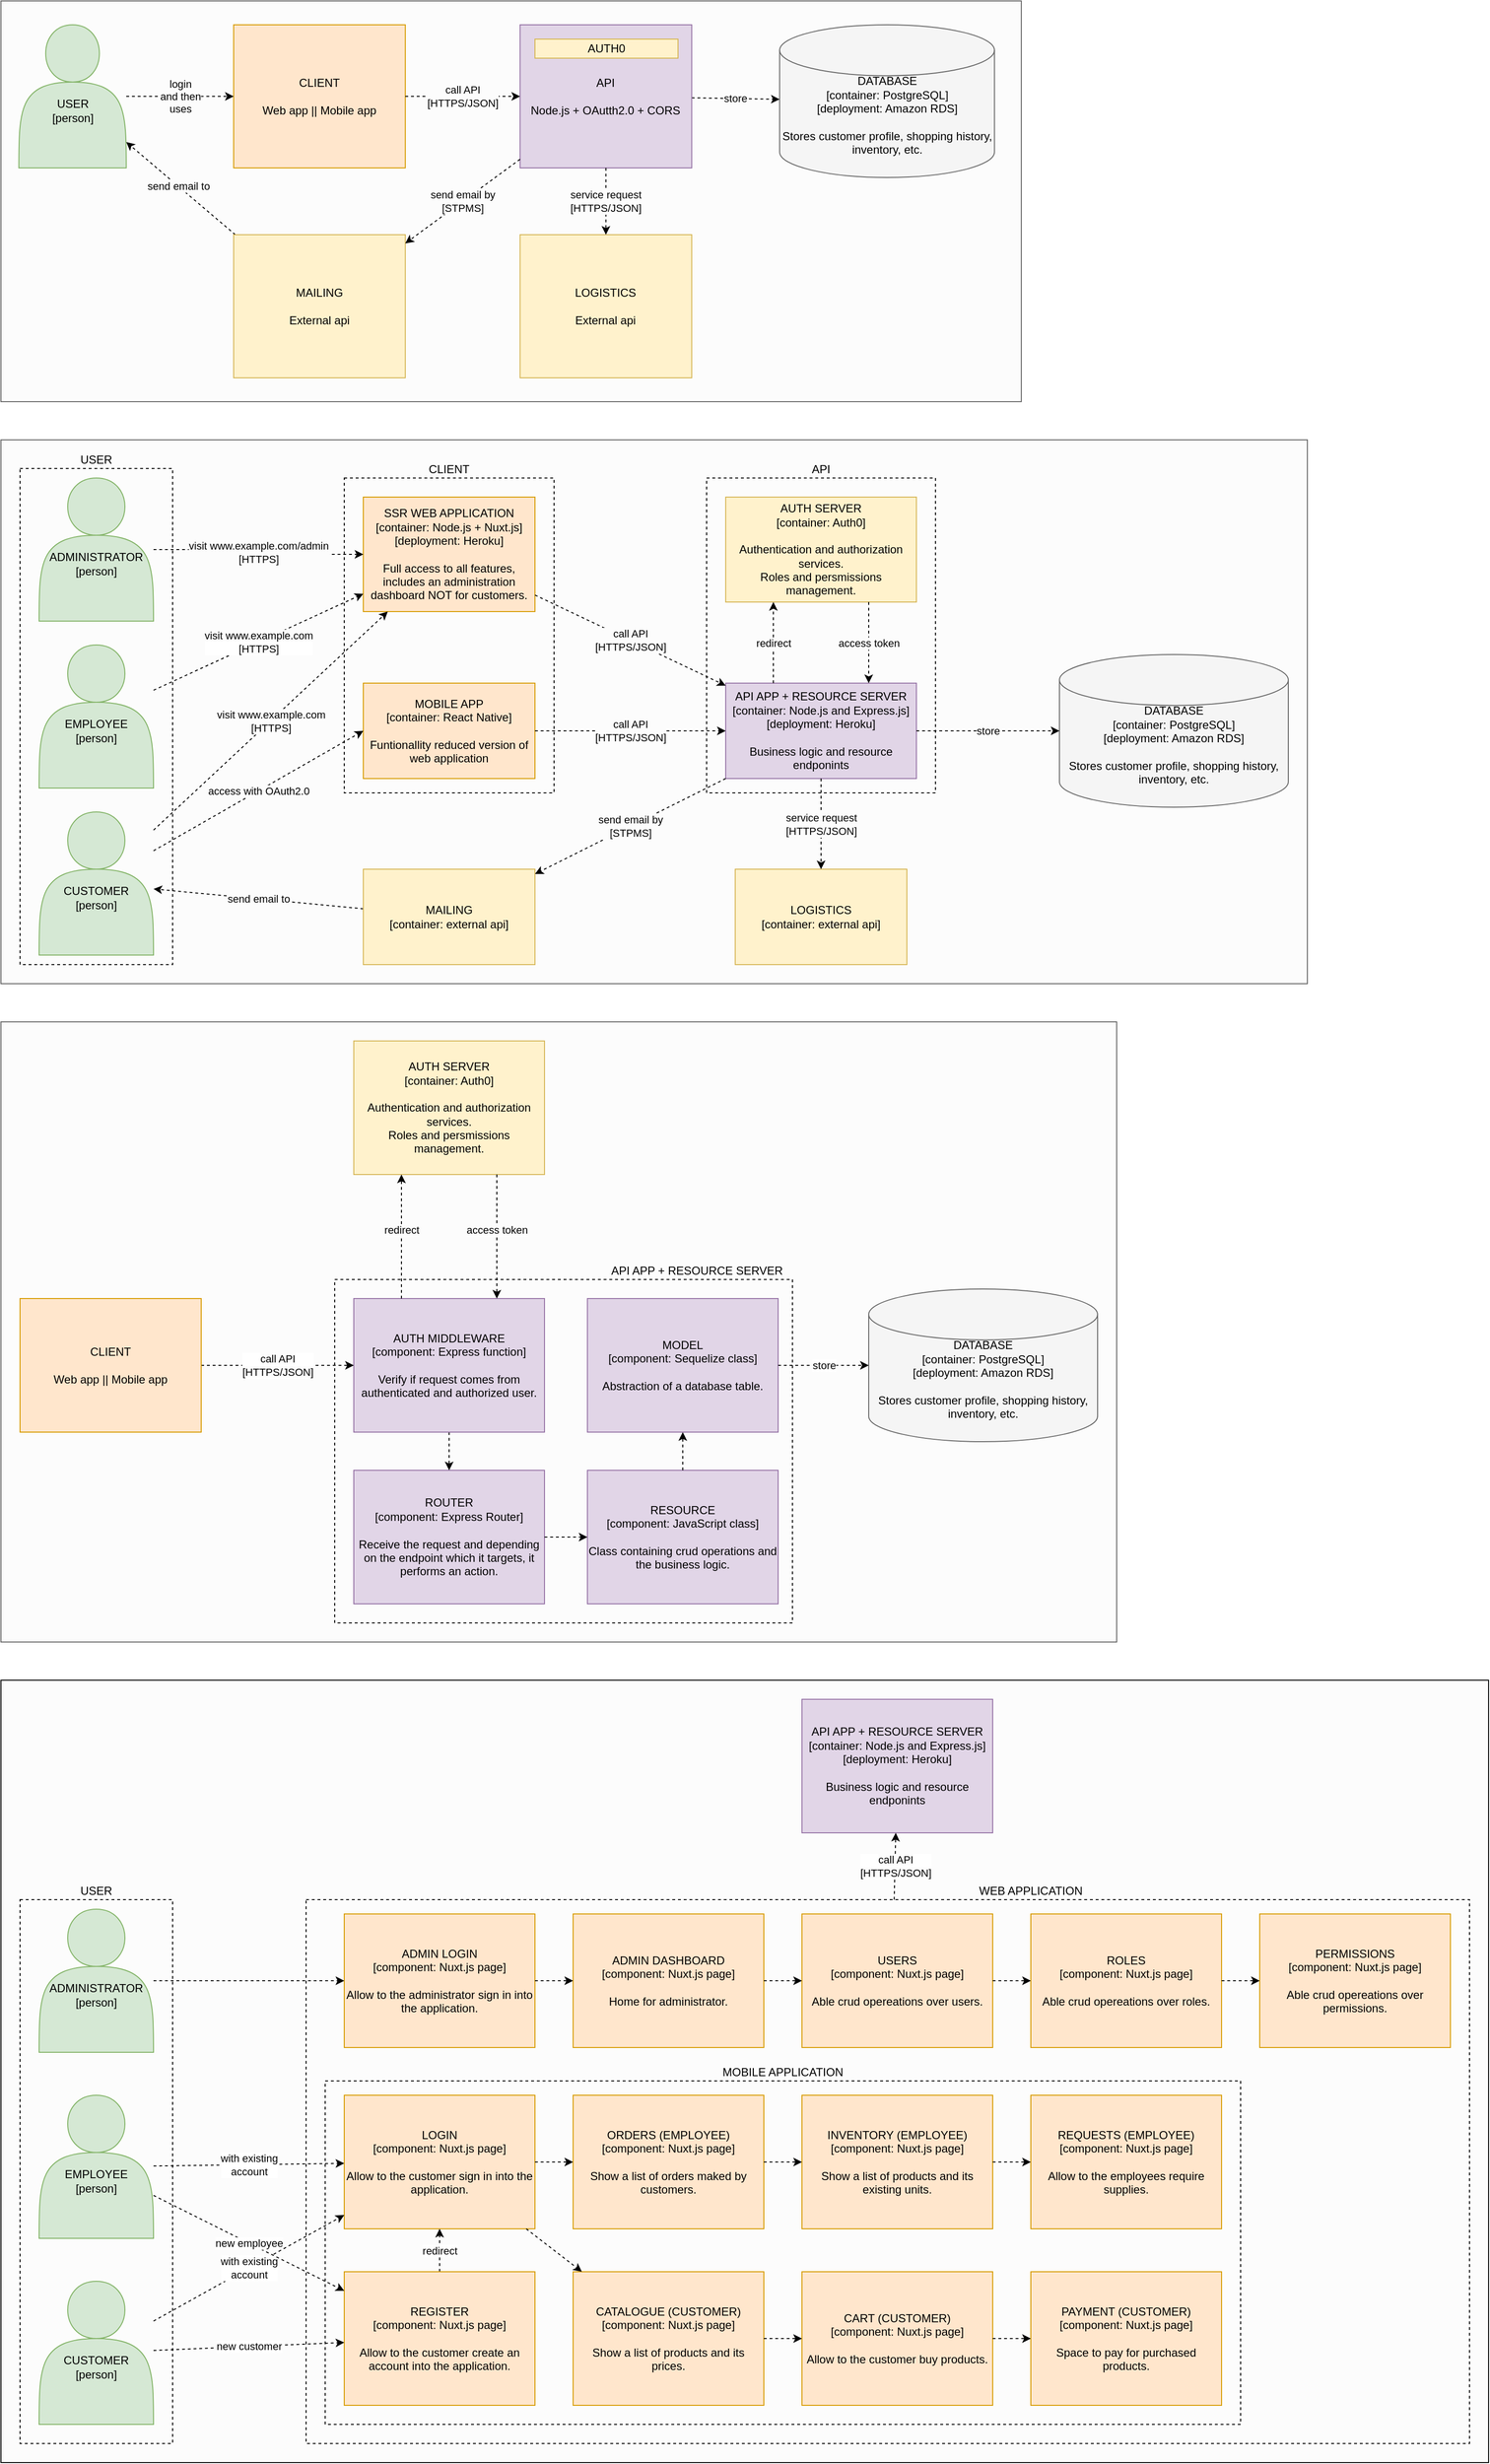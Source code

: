 <mxfile version="15.4.0" type="device"><diagram name="Page-1" id="5f0bae14-7c28-e335-631c-24af17079c00"><mxGraphModel dx="4344" dy="3192" grid="1" gridSize="10" guides="1" tooltips="1" connect="1" arrows="1" fold="1" page="0" pageScale="1" pageWidth="1100" pageHeight="850" background="none" math="0" shadow="0"><root><mxCell id="0"/><mxCell id="1" parent="0"/><mxCell id="9YfQ-XN29Wl4hSc_gEUn-54" value="" style="group" parent="1" vertex="1" connectable="0"><mxGeometry x="40" y="40" width="1070" height="420" as="geometry"/></mxCell><mxCell id="9YfQ-XN29Wl4hSc_gEUn-17" value="" style="rounded=0;whiteSpace=wrap;html=1;strokeWidth=1;fillColor=#FCFCFC;strokeColor=#666666;fontColor=#333333;" parent="9YfQ-XN29Wl4hSc_gEUn-54" vertex="1"><mxGeometry width="1070" height="420" as="geometry"/></mxCell><mxCell id="9YfQ-XN29Wl4hSc_gEUn-2" value="&lt;span style=&quot;color: rgb(0 , 0 , 0)&quot;&gt;DATABASE&lt;/span&gt;&lt;br style=&quot;color: rgb(0 , 0 , 0)&quot;&gt;&lt;span style=&quot;color: rgb(0 , 0 , 0)&quot;&gt;[container: PostgreSQL]&lt;/span&gt;&lt;br style=&quot;color: rgb(0 , 0 , 0)&quot;&gt;&lt;span style=&quot;color: rgb(0 , 0 , 0)&quot;&gt;[deployment: Amazon RDS]&lt;/span&gt;&lt;br style=&quot;color: rgb(0 , 0 , 0)&quot;&gt;&lt;br style=&quot;color: rgb(0 , 0 , 0)&quot;&gt;&lt;span style=&quot;color: rgb(0 , 0 , 0)&quot;&gt;Stores customer profile, shopping history, inventory, etc.&lt;/span&gt;" style="strokeWidth=1;html=1;shape=mxgraph.flowchart.database;whiteSpace=wrap;spacingTop=30;fillColor=#f5f5f5;strokeColor=#666666;fontColor=#333333;" parent="9YfQ-XN29Wl4hSc_gEUn-54" vertex="1"><mxGeometry x="816.579" y="25.0" width="225.263" height="160" as="geometry"/></mxCell><mxCell id="9YfQ-XN29Wl4hSc_gEUn-11" value="USER&lt;br&gt;[person]" style="shape=actor;whiteSpace=wrap;html=1;spacingTop=30;strokeWidth=1;fillColor=#d5e8d4;strokeColor=#82b366;" parent="9YfQ-XN29Wl4hSc_gEUn-54" vertex="1"><mxGeometry x="18.772" y="25.0" width="112.632" height="150" as="geometry"/></mxCell><mxCell id="9YfQ-XN29Wl4hSc_gEUn-12" value="CLIENT&lt;br&gt;&lt;br&gt;Web app || Mobile app" style="rounded=0;whiteSpace=wrap;html=1;strokeWidth=1;fillColor=#ffe6cc;strokeColor=#d79b00;" parent="9YfQ-XN29Wl4hSc_gEUn-54" vertex="1"><mxGeometry x="244.035" y="25.0" width="180" height="150" as="geometry"/></mxCell><mxCell id="9YfQ-XN29Wl4hSc_gEUn-13" value="login&lt;br&gt;and then&lt;br&gt;uses" style="edgeStyle=none;rounded=0;orthogonalLoop=1;jettySize=auto;html=1;dashed=1;labelBackgroundColor=#FCFCFC;" parent="9YfQ-XN29Wl4hSc_gEUn-54" source="9YfQ-XN29Wl4hSc_gEUn-11" target="9YfQ-XN29Wl4hSc_gEUn-12" edge="1"><mxGeometry x="-56.316" as="geometry"/></mxCell><mxCell id="9YfQ-XN29Wl4hSc_gEUn-16" value="store" style="edgeStyle=none;rounded=0;orthogonalLoop=1;jettySize=auto;html=1;dashed=1;labelBackgroundColor=#FCFCFC;" parent="9YfQ-XN29Wl4hSc_gEUn-54" source="9YfQ-XN29Wl4hSc_gEUn-14" target="9YfQ-XN29Wl4hSc_gEUn-2" edge="1"><mxGeometry x="-56.316" as="geometry"/></mxCell><mxCell id="9YfQ-XN29Wl4hSc_gEUn-14" value="API&lt;br&gt;&lt;br&gt;Node.js + OAutth2.0 + CORS" style="rounded=0;whiteSpace=wrap;html=1;strokeWidth=1;fillColor=#e1d5e7;strokeColor=#9673a6;" parent="9YfQ-XN29Wl4hSc_gEUn-54" vertex="1"><mxGeometry x="544.386" y="25.0" width="180" height="150" as="geometry"/></mxCell><mxCell id="9YfQ-XN29Wl4hSc_gEUn-15" value="call API&lt;br&gt;[HTTPS/JSON]" style="edgeStyle=none;rounded=0;orthogonalLoop=1;jettySize=auto;html=1;dashed=1;labelBackgroundColor=#FCFCFC;" parent="9YfQ-XN29Wl4hSc_gEUn-54" source="9YfQ-XN29Wl4hSc_gEUn-12" target="9YfQ-XN29Wl4hSc_gEUn-14" edge="1"><mxGeometry x="-56.316" as="geometry"/></mxCell><mxCell id="9YfQ-XN29Wl4hSc_gEUn-42" value="LOGISTICS&lt;br&gt;&lt;br&gt;External api" style="rounded=0;whiteSpace=wrap;html=1;strokeWidth=1;fillColor=#fff2cc;strokeColor=#d6b656;" parent="9YfQ-XN29Wl4hSc_gEUn-54" vertex="1"><mxGeometry x="544.386" y="245.0" width="180" height="150" as="geometry"/></mxCell><mxCell id="9YfQ-XN29Wl4hSc_gEUn-45" value="service request&lt;br&gt;[HTTPS/JSON]" style="edgeStyle=none;rounded=0;orthogonalLoop=1;jettySize=auto;html=1;dashed=1;labelBackgroundColor=#FCFCFC;endArrow=classic;endFill=1;" parent="9YfQ-XN29Wl4hSc_gEUn-54" source="9YfQ-XN29Wl4hSc_gEUn-14" target="9YfQ-XN29Wl4hSc_gEUn-42" edge="1"><mxGeometry relative="1" as="geometry"/></mxCell><mxCell id="9YfQ-XN29Wl4hSc_gEUn-46" value="send email to" style="rounded=0;orthogonalLoop=1;jettySize=auto;html=1;dashed=1;labelBackgroundColor=#FCFCFC;endArrow=classic;endFill=1;" parent="9YfQ-XN29Wl4hSc_gEUn-54" source="9YfQ-XN29Wl4hSc_gEUn-43" target="9YfQ-XN29Wl4hSc_gEUn-11" edge="1"><mxGeometry x="0.048" relative="1" as="geometry"><mxPoint x="131.404" y="100.0" as="targetPoint"/><mxPoint as="offset"/></mxGeometry></mxCell><mxCell id="9YfQ-XN29Wl4hSc_gEUn-43" value="MAILING&lt;br&gt;&lt;br&gt;External api" style="rounded=0;whiteSpace=wrap;html=1;strokeWidth=1;fillColor=#fff2cc;strokeColor=#d6b656;" parent="9YfQ-XN29Wl4hSc_gEUn-54" vertex="1"><mxGeometry x="244.035" y="245.0" width="180" height="150" as="geometry"/></mxCell><mxCell id="9YfQ-XN29Wl4hSc_gEUn-44" value="send email by&lt;br&gt;[STPMS]" style="edgeStyle=none;rounded=0;orthogonalLoop=1;jettySize=auto;html=1;dashed=1;labelBackgroundColor=#FCFCFC;endArrow=classic;endFill=1;" parent="9YfQ-XN29Wl4hSc_gEUn-54" source="9YfQ-XN29Wl4hSc_gEUn-14" target="9YfQ-XN29Wl4hSc_gEUn-43" edge="1"><mxGeometry relative="1" as="geometry"/></mxCell><mxCell id="9YfQ-XN29Wl4hSc_gEUn-56" style="edgeStyle=none;rounded=0;orthogonalLoop=1;jettySize=auto;html=1;exitX=1;exitY=0.75;exitDx=0;exitDy=0;dashed=1;labelBackgroundColor=#FCFCFC;fontColor=#000000;endArrow=classic;endFill=1;" parent="9YfQ-XN29Wl4hSc_gEUn-54" source="9YfQ-XN29Wl4hSc_gEUn-42" target="9YfQ-XN29Wl4hSc_gEUn-42" edge="1"><mxGeometry relative="1" as="geometry"/></mxCell><mxCell id="PfqAtluPaDhMb2xkfADJ-37" value="AUTH0" style="rounded=0;whiteSpace=wrap;html=1;strokeWidth=1;fillColor=#fff2cc;strokeColor=#d6b656;" parent="9YfQ-XN29Wl4hSc_gEUn-54" vertex="1"><mxGeometry x="560" y="40" width="150" height="20" as="geometry"/></mxCell><mxCell id="PfqAtluPaDhMb2xkfADJ-36" value="" style="group" parent="1" vertex="1" connectable="0"><mxGeometry x="40" y="1110" width="1170" height="650" as="geometry"/></mxCell><mxCell id="PfqAtluPaDhMb2xkfADJ-35" value="" style="rounded=0;whiteSpace=wrap;html=1;strokeWidth=1;fillColor=#FCFCFC;strokeColor=#666666;fontColor=#333333;" parent="PfqAtluPaDhMb2xkfADJ-36" vertex="1"><mxGeometry width="1170" height="650" as="geometry"/></mxCell><mxCell id="PfqAtluPaDhMb2xkfADJ-7" value="API APP + RESOURCE SERVER" style="rounded=0;whiteSpace=wrap;html=1;strokeWidth=1;dashed=1;fillColor=none;labelPosition=center;verticalLabelPosition=top;align=center;verticalAlign=bottom;spacingTop=0;spacingLeft=280;" parent="PfqAtluPaDhMb2xkfADJ-36" vertex="1"><mxGeometry x="350" y="270" width="480" height="360" as="geometry"/></mxCell><mxCell id="PfqAtluPaDhMb2xkfADJ-1" value="ROUTER&lt;br&gt;[component: Express Router]&lt;br&gt;&lt;br&gt;Receive the request and depending on the endpoint which it targets, it performs an action." style="rounded=0;whiteSpace=wrap;html=1;fillColor=#e1d5e7;strokeColor=#9673a6;" parent="PfqAtluPaDhMb2xkfADJ-36" vertex="1"><mxGeometry x="370" y="470" width="200" height="140" as="geometry"/></mxCell><mxCell id="PfqAtluPaDhMb2xkfADJ-8" style="edgeStyle=orthogonalEdgeStyle;rounded=0;orthogonalLoop=1;jettySize=auto;html=1;dashed=1;" parent="PfqAtluPaDhMb2xkfADJ-36" source="PfqAtluPaDhMb2xkfADJ-2" target="PfqAtluPaDhMb2xkfADJ-1" edge="1"><mxGeometry relative="1" as="geometry"/></mxCell><mxCell id="PfqAtluPaDhMb2xkfADJ-2" value="AUTH MIDDLEWARE&lt;br&gt;[component: Express function]&lt;br&gt;&lt;br&gt;Verify if request comes from authenticated and authorized user." style="rounded=0;whiteSpace=wrap;html=1;fillColor=#e1d5e7;strokeColor=#9673a6;" parent="PfqAtluPaDhMb2xkfADJ-36" vertex="1"><mxGeometry x="370" y="290" width="200" height="140" as="geometry"/></mxCell><mxCell id="PfqAtluPaDhMb2xkfADJ-3" value="RESOURCE&lt;br&gt;[component: JavaScript class]&lt;br&gt;&lt;br&gt;Class containing crud operations and the business logic." style="rounded=0;whiteSpace=wrap;html=1;fillColor=#e1d5e7;strokeColor=#9673a6;" parent="PfqAtluPaDhMb2xkfADJ-36" vertex="1"><mxGeometry x="615" y="470" width="200" height="140" as="geometry"/></mxCell><mxCell id="PfqAtluPaDhMb2xkfADJ-9" value="" style="edgeStyle=orthogonalEdgeStyle;rounded=0;orthogonalLoop=1;jettySize=auto;html=1;dashed=1;" parent="PfqAtluPaDhMb2xkfADJ-36" source="PfqAtluPaDhMb2xkfADJ-1" target="PfqAtluPaDhMb2xkfADJ-3" edge="1"><mxGeometry relative="1" as="geometry"/></mxCell><mxCell id="PfqAtluPaDhMb2xkfADJ-10" value="" style="edgeStyle=orthogonalEdgeStyle;rounded=0;orthogonalLoop=1;jettySize=auto;html=1;dashed=1;" parent="PfqAtluPaDhMb2xkfADJ-36" source="PfqAtluPaDhMb2xkfADJ-3" target="PfqAtluPaDhMb2xkfADJ-5" edge="1"><mxGeometry relative="1" as="geometry"><mxPoint x="1020" y="520" as="sourcePoint"/></mxGeometry></mxCell><mxCell id="PfqAtluPaDhMb2xkfADJ-5" value="MODEL&lt;br&gt;[component: Sequelize class]&lt;br&gt;&lt;br&gt;Abstraction of a database table." style="rounded=0;whiteSpace=wrap;html=1;fillColor=#e1d5e7;strokeColor=#9673a6;" parent="PfqAtluPaDhMb2xkfADJ-36" vertex="1"><mxGeometry x="615" y="290" width="200" height="140" as="geometry"/></mxCell><mxCell id="PfqAtluPaDhMb2xkfADJ-6" value="DATABASE&lt;br&gt;[container: PostgreSQL]&lt;br&gt;[deployment: Amazon RDS]&lt;br&gt;&lt;br&gt;Stores customer profile, shopping history, inventory, etc." style="strokeWidth=1;html=1;shape=mxgraph.flowchart.database;whiteSpace=wrap;spacingTop=30;fillColor=#f5f5f5;strokeColor=#666666;fontColor=#000000;" parent="PfqAtluPaDhMb2xkfADJ-36" vertex="1"><mxGeometry x="910" y="280" width="240" height="160" as="geometry"/></mxCell><mxCell id="PfqAtluPaDhMb2xkfADJ-11" value="store" style="edgeStyle=orthogonalEdgeStyle;rounded=0;orthogonalLoop=1;jettySize=auto;html=1;dashed=1;" parent="PfqAtluPaDhMb2xkfADJ-36" source="PfqAtluPaDhMb2xkfADJ-5" target="PfqAtluPaDhMb2xkfADJ-6" edge="1"><mxGeometry relative="1" as="geometry"/></mxCell><mxCell id="PfqAtluPaDhMb2xkfADJ-31" value="&lt;span style=&quot;background-color: rgb(252 , 252 , 252)&quot;&gt;call API&lt;/span&gt;&lt;br&gt;&lt;span style=&quot;background-color: rgb(252 , 252 , 252)&quot;&gt;[HTTPS/JSON]&lt;/span&gt;" style="edgeStyle=orthogonalEdgeStyle;rounded=0;orthogonalLoop=1;jettySize=auto;html=1;dashed=1;" parent="PfqAtluPaDhMb2xkfADJ-36" source="PfqAtluPaDhMb2xkfADJ-30" target="PfqAtluPaDhMb2xkfADJ-2" edge="1"><mxGeometry relative="1" as="geometry"/></mxCell><mxCell id="PfqAtluPaDhMb2xkfADJ-30" value="CLIENT&lt;br&gt;&lt;br&gt;Web app || Mobile app" style="rounded=0;whiteSpace=wrap;html=1;strokeWidth=1;fillColor=#ffe6cc;strokeColor=#d79b00;" parent="PfqAtluPaDhMb2xkfADJ-36" vertex="1"><mxGeometry x="20" y="290" width="190" height="140" as="geometry"/></mxCell><mxCell id="PfqAtluPaDhMb2xkfADJ-32" value="AUTH SERVER&lt;br&gt;[container: Auth0]&lt;br&gt;&lt;br&gt;Authentication and authorization services.&lt;br&gt;Roles and persmissions management." style="rounded=0;whiteSpace=wrap;html=1;strokeWidth=1;fillColor=#fff2cc;strokeColor=#d6b656;" parent="PfqAtluPaDhMb2xkfADJ-36" vertex="1"><mxGeometry x="370" y="20" width="200" height="140" as="geometry"/></mxCell><mxCell id="PfqAtluPaDhMb2xkfADJ-33" value="&lt;span style=&quot;background-color: rgb(252 , 252 , 252)&quot;&gt;redirect&lt;/span&gt;" style="edgeStyle=orthogonalEdgeStyle;rounded=0;orthogonalLoop=1;jettySize=auto;html=1;dashed=1;exitX=0.25;exitY=0;exitDx=0;exitDy=0;entryX=0.25;entryY=1;entryDx=0;entryDy=0;" parent="PfqAtluPaDhMb2xkfADJ-36" source="PfqAtluPaDhMb2xkfADJ-2" target="PfqAtluPaDhMb2xkfADJ-32" edge="1"><mxGeometry x="0.111" relative="1" as="geometry"><mxPoint x="160" y="160" as="sourcePoint"/><mxPoint x="320" y="160" as="targetPoint"/><mxPoint as="offset"/></mxGeometry></mxCell><mxCell id="PfqAtluPaDhMb2xkfADJ-34" value="&lt;span style=&quot;background-color: rgb(252 , 252 , 252)&quot;&gt;access token&lt;/span&gt;" style="edgeStyle=orthogonalEdgeStyle;rounded=0;orthogonalLoop=1;jettySize=auto;html=1;dashed=1;exitX=0.75;exitY=1;exitDx=0;exitDy=0;entryX=0.75;entryY=0;entryDx=0;entryDy=0;" parent="PfqAtluPaDhMb2xkfADJ-36" source="PfqAtluPaDhMb2xkfADJ-32" target="PfqAtluPaDhMb2xkfADJ-2" edge="1"><mxGeometry x="-0.11" relative="1" as="geometry"><mxPoint x="430" y="300" as="sourcePoint"/><mxPoint x="430" y="210" as="targetPoint"/><Array as="points"><mxPoint x="520" y="240"/><mxPoint x="520" y="240"/></Array><mxPoint as="offset"/></mxGeometry></mxCell><mxCell id="v1vp3Mhq-AKgoQ8gKcMH-3" value="" style="group" vertex="1" connectable="0" parent="1"><mxGeometry x="40" y="500" width="1370" height="570" as="geometry"/></mxCell><mxCell id="9YfQ-XN29Wl4hSc_gEUn-28" value="" style="rounded=0;whiteSpace=wrap;html=1;strokeWidth=1;fillColor=#FCFCFC;strokeColor=#666666;fontColor=#333333;" parent="v1vp3Mhq-AKgoQ8gKcMH-3" vertex="1"><mxGeometry width="1370" height="570" as="geometry"/></mxCell><mxCell id="9YfQ-XN29Wl4hSc_gEUn-52" value="USER" style="rounded=0;whiteSpace=wrap;html=1;strokeWidth=1;dashed=1;fillColor=none;labelPosition=center;verticalLabelPosition=top;align=center;verticalAlign=bottom;" parent="v1vp3Mhq-AKgoQ8gKcMH-3" vertex="1"><mxGeometry x="20" y="30" width="160" height="520" as="geometry"/></mxCell><mxCell id="9YfQ-XN29Wl4hSc_gEUn-36" value="API" style="rounded=0;whiteSpace=wrap;html=1;strokeWidth=1;dashed=1;fillColor=none;labelPosition=center;verticalLabelPosition=top;align=center;verticalAlign=bottom;spacingTop=0;" parent="v1vp3Mhq-AKgoQ8gKcMH-3" vertex="1"><mxGeometry x="740" y="40" width="240" height="330" as="geometry"/></mxCell><mxCell id="9YfQ-XN29Wl4hSc_gEUn-10" value="CLIENT" style="rounded=0;whiteSpace=wrap;html=1;strokeWidth=1;dashed=1;fillColor=none;labelPosition=center;verticalLabelPosition=top;align=center;verticalAlign=bottom;" parent="v1vp3Mhq-AKgoQ8gKcMH-3" vertex="1"><mxGeometry x="360" y="40" width="220" height="330" as="geometry"/></mxCell><mxCell id="9YfQ-XN29Wl4hSc_gEUn-1" value="CUSTOMER&lt;br&gt;[person]" style="shape=actor;whiteSpace=wrap;html=1;spacingTop=30;strokeWidth=1;fillColor=#d5e8d4;strokeColor=#82b366;" parent="v1vp3Mhq-AKgoQ8gKcMH-3" vertex="1"><mxGeometry x="40" y="390" width="120" height="150" as="geometry"/></mxCell><mxCell id="9YfQ-XN29Wl4hSc_gEUn-3" value="SSR WEB APPLICATION&lt;br&gt;[container: Node.js + Nuxt.js]&lt;br&gt;[deployment: Heroku]&lt;br&gt;&lt;br&gt;Full access to all features, includes an administration dashboard NOT for customers." style="rounded=0;whiteSpace=wrap;html=1;strokeWidth=1;fillColor=#ffe6cc;strokeColor=#d79b00;" parent="v1vp3Mhq-AKgoQ8gKcMH-3" vertex="1"><mxGeometry x="380" y="60" width="180" height="120" as="geometry"/></mxCell><mxCell id="9YfQ-XN29Wl4hSc_gEUn-7" value="visit www.example.com&lt;br&gt;[HTTPS]" style="rounded=0;orthogonalLoop=1;jettySize=auto;html=1;dashed=1;labelBackgroundColor=#FCFCFC;" parent="v1vp3Mhq-AKgoQ8gKcMH-3" source="9YfQ-XN29Wl4hSc_gEUn-1" target="9YfQ-XN29Wl4hSc_gEUn-3" edge="1"><mxGeometry as="geometry"/></mxCell><mxCell id="9YfQ-XN29Wl4hSc_gEUn-4" value="MOBILE APP&lt;br&gt;[container: React Native]&lt;br&gt;&lt;br&gt;Funtionallity reduced version of web application" style="rounded=0;whiteSpace=wrap;html=1;strokeWidth=1;fillColor=#ffe6cc;strokeColor=#d79b00;" parent="v1vp3Mhq-AKgoQ8gKcMH-3" vertex="1"><mxGeometry x="380" y="255" width="180" height="100" as="geometry"/></mxCell><mxCell id="9YfQ-XN29Wl4hSc_gEUn-9" value="access with OAuth2.0" style="edgeStyle=none;rounded=0;orthogonalLoop=1;jettySize=auto;html=1;entryX=0;entryY=0.5;entryDx=0;entryDy=0;dashed=1;labelBackgroundColor=#FCFCFC;" parent="v1vp3Mhq-AKgoQ8gKcMH-3" source="9YfQ-XN29Wl4hSc_gEUn-1" target="9YfQ-XN29Wl4hSc_gEUn-4" edge="1"><mxGeometry as="geometry"/></mxCell><mxCell id="9YfQ-XN29Wl4hSc_gEUn-6" value="visit www.example.com/admin&lt;br&gt;[HTTPS]" style="edgeStyle=orthogonalEdgeStyle;rounded=0;orthogonalLoop=1;jettySize=auto;html=1;entryX=0;entryY=0.5;entryDx=0;entryDy=0;dashed=1;labelBackgroundColor=#FCFCFC;" parent="v1vp3Mhq-AKgoQ8gKcMH-3" source="9YfQ-XN29Wl4hSc_gEUn-5" target="9YfQ-XN29Wl4hSc_gEUn-3" edge="1"><mxGeometry as="geometry"/></mxCell><mxCell id="9YfQ-XN29Wl4hSc_gEUn-5" value="ADMINISTRATOR&lt;br&gt;[person]" style="shape=actor;whiteSpace=wrap;html=1;spacingTop=30;strokeWidth=1;fillColor=#d5e8d4;strokeColor=#82b366;" parent="v1vp3Mhq-AKgoQ8gKcMH-3" vertex="1"><mxGeometry x="40" y="40" width="120" height="150" as="geometry"/></mxCell><mxCell id="9YfQ-XN29Wl4hSc_gEUn-29" value="AUTH SERVER&lt;br&gt;[container: Auth0]&lt;br&gt;&lt;br&gt;Authentication and authorization services.&lt;br&gt;Roles and persmissions management." style="rounded=0;whiteSpace=wrap;html=1;strokeWidth=1;fillColor=#fff2cc;strokeColor=#d6b656;" parent="v1vp3Mhq-AKgoQ8gKcMH-3" vertex="1"><mxGeometry x="760" y="60" width="200" height="110" as="geometry"/></mxCell><mxCell id="9YfQ-XN29Wl4hSc_gEUn-30" value="API APP + RESOURCE SERVER&lt;br&gt;[container: Node.js and Express.js]&lt;br&gt;[deployment: Heroku]&lt;br&gt;&lt;br&gt;Business logic and resource endponints" style="rounded=0;whiteSpace=wrap;html=1;strokeWidth=1;fillColor=#e1d5e7;strokeColor=#9673a6;" parent="v1vp3Mhq-AKgoQ8gKcMH-3" vertex="1"><mxGeometry x="760" y="255" width="200" height="100" as="geometry"/></mxCell><mxCell id="9YfQ-XN29Wl4hSc_gEUn-38" value="call API&lt;br&gt;[HTTPS/JSON]" style="edgeStyle=none;rounded=0;orthogonalLoop=1;jettySize=auto;html=1;dashed=1;labelBackgroundColor=#FCFCFC;endArrow=classic;endFill=1;" parent="v1vp3Mhq-AKgoQ8gKcMH-3" source="9YfQ-XN29Wl4hSc_gEUn-3" target="9YfQ-XN29Wl4hSc_gEUn-30" edge="1"><mxGeometry as="geometry"/></mxCell><mxCell id="9YfQ-XN29Wl4hSc_gEUn-39" value="call API&lt;br&gt;[HTTPS/JSON]" style="edgeStyle=none;rounded=0;orthogonalLoop=1;jettySize=auto;html=1;entryX=0;entryY=0.5;entryDx=0;entryDy=0;dashed=1;labelBackgroundColor=#FCFCFC;endArrow=classic;endFill=1;exitX=1;exitY=0.5;exitDx=0;exitDy=0;" parent="v1vp3Mhq-AKgoQ8gKcMH-3" source="9YfQ-XN29Wl4hSc_gEUn-4" target="9YfQ-XN29Wl4hSc_gEUn-30" edge="1"><mxGeometry as="geometry"/></mxCell><mxCell id="9YfQ-XN29Wl4hSc_gEUn-34" value="redirect" style="endArrow=classic;dashed=1;html=1;rounded=0;labelBackgroundColor=#FCFCFC;exitX=0.25;exitY=0;exitDx=0;exitDy=0;endFill=1;entryX=0.25;entryY=1;entryDx=0;entryDy=0;" parent="v1vp3Mhq-AKgoQ8gKcMH-3" source="9YfQ-XN29Wl4hSc_gEUn-30" target="9YfQ-XN29Wl4hSc_gEUn-29" edge="1"><mxGeometry x="40" width="50" height="50" as="geometry"><mxPoint x="770" y="180" as="sourcePoint"/><mxPoint x="820" y="130" as="targetPoint"/></mxGeometry></mxCell><mxCell id="9YfQ-XN29Wl4hSc_gEUn-35" value="access token" style="endArrow=classic;dashed=1;html=1;rounded=0;labelBackgroundColor=#FCFCFC;entryX=0.75;entryY=0;entryDx=0;entryDy=0;endFill=1;exitX=0.75;exitY=1;exitDx=0;exitDy=0;" parent="v1vp3Mhq-AKgoQ8gKcMH-3" source="9YfQ-XN29Wl4hSc_gEUn-29" target="9YfQ-XN29Wl4hSc_gEUn-30" edge="1"><mxGeometry x="40" width="50" height="50" as="geometry"><mxPoint x="950" y="252.5" as="sourcePoint"/><mxPoint x="950" y="167.5" as="targetPoint"/></mxGeometry></mxCell><mxCell id="9YfQ-XN29Wl4hSc_gEUn-40" value="DATABASE&lt;br&gt;[container: PostgreSQL]&lt;br&gt;[deployment: Amazon RDS]&lt;br&gt;&lt;br&gt;Stores customer profile, shopping history, inventory, etc." style="strokeWidth=1;html=1;shape=mxgraph.flowchart.database;whiteSpace=wrap;spacingTop=30;fillColor=#f5f5f5;strokeColor=#666666;fontColor=#000000;" parent="v1vp3Mhq-AKgoQ8gKcMH-3" vertex="1"><mxGeometry x="1110" y="225" width="240" height="160" as="geometry"/></mxCell><mxCell id="9YfQ-XN29Wl4hSc_gEUn-41" value="store" style="edgeStyle=none;rounded=0;orthogonalLoop=1;jettySize=auto;html=1;entryX=0;entryY=0.5;entryDx=0;entryDy=0;entryPerimeter=0;dashed=1;labelBackgroundColor=#FCFCFC;endArrow=classic;endFill=1;fontSize=11;" parent="v1vp3Mhq-AKgoQ8gKcMH-3" source="9YfQ-XN29Wl4hSc_gEUn-30" target="9YfQ-XN29Wl4hSc_gEUn-40" edge="1"><mxGeometry as="geometry"/></mxCell><mxCell id="9YfQ-XN29Wl4hSc_gEUn-51" value="send email to" style="edgeStyle=none;rounded=0;orthogonalLoop=1;jettySize=auto;html=1;dashed=1;labelBackgroundColor=#FCFCFC;endArrow=classic;endFill=1;" parent="v1vp3Mhq-AKgoQ8gKcMH-3" source="9YfQ-XN29Wl4hSc_gEUn-47" target="9YfQ-XN29Wl4hSc_gEUn-1" edge="1"><mxGeometry as="geometry"/></mxCell><mxCell id="9YfQ-XN29Wl4hSc_gEUn-47" value="MAILING&lt;br&gt;[container: external api]" style="rounded=0;whiteSpace=wrap;html=1;strokeWidth=1;fillColor=#fff2cc;strokeColor=#d6b656;" parent="v1vp3Mhq-AKgoQ8gKcMH-3" vertex="1"><mxGeometry x="380" y="450" width="180" height="100" as="geometry"/></mxCell><mxCell id="9YfQ-XN29Wl4hSc_gEUn-48" value="LOGISTICS&lt;br&gt;[container: external api]" style="rounded=0;whiteSpace=wrap;html=1;strokeWidth=1;fillColor=#fff2cc;strokeColor=#d6b656;" parent="v1vp3Mhq-AKgoQ8gKcMH-3" vertex="1"><mxGeometry x="770" y="450" width="180" height="100" as="geometry"/></mxCell><mxCell id="9YfQ-XN29Wl4hSc_gEUn-50" value="send email by&lt;br&gt;[STPMS]" style="edgeStyle=none;rounded=0;orthogonalLoop=1;jettySize=auto;html=1;dashed=1;labelBackgroundColor=#FCFCFC;endArrow=classic;endFill=1;" parent="v1vp3Mhq-AKgoQ8gKcMH-3" source="9YfQ-XN29Wl4hSc_gEUn-30" target="9YfQ-XN29Wl4hSc_gEUn-47" edge="1"><mxGeometry as="geometry"/></mxCell><mxCell id="9YfQ-XN29Wl4hSc_gEUn-49" value="service request&lt;br&gt;[HTTPS/JSON]" style="edgeStyle=none;rounded=0;orthogonalLoop=1;jettySize=auto;html=1;entryX=0.5;entryY=0;entryDx=0;entryDy=0;dashed=1;labelBackgroundColor=#FCFCFC;endArrow=classic;endFill=1;" parent="v1vp3Mhq-AKgoQ8gKcMH-3" source="9YfQ-XN29Wl4hSc_gEUn-30" target="9YfQ-XN29Wl4hSc_gEUn-48" edge="1"><mxGeometry as="geometry"/></mxCell><mxCell id="v1vp3Mhq-AKgoQ8gKcMH-2" value="&lt;span style=&quot;background-color: rgb(252 , 252 , 252)&quot;&gt;visit www.example.com&lt;/span&gt;&lt;br&gt;&lt;span style=&quot;background-color: rgb(252 , 252 , 252)&quot;&gt;[HTTPS]&lt;/span&gt;" style="rounded=0;orthogonalLoop=1;jettySize=auto;html=1;dashed=1;" edge="1" parent="v1vp3Mhq-AKgoQ8gKcMH-3" source="v1vp3Mhq-AKgoQ8gKcMH-1" target="9YfQ-XN29Wl4hSc_gEUn-3"><mxGeometry relative="1" as="geometry"/></mxCell><mxCell id="v1vp3Mhq-AKgoQ8gKcMH-1" value="EMPLOYEE&lt;br&gt;[person]" style="shape=actor;whiteSpace=wrap;html=1;spacingTop=30;strokeWidth=1;fillColor=#d5e8d4;strokeColor=#82b366;" vertex="1" parent="v1vp3Mhq-AKgoQ8gKcMH-3"><mxGeometry x="40" y="215" width="120" height="150" as="geometry"/></mxCell><mxCell id="v1vp3Mhq-AKgoQ8gKcMH-14" value="" style="group" vertex="1" connectable="0" parent="1"><mxGeometry x="40" y="1800" width="1560" height="820" as="geometry"/></mxCell><mxCell id="PfqAtluPaDhMb2xkfADJ-78" value="" style="rounded=0;whiteSpace=wrap;html=1;fontSize=11;fillColor=#FCFCFC;" parent="v1vp3Mhq-AKgoQ8gKcMH-14" vertex="1"><mxGeometry width="1560" height="820" as="geometry"/></mxCell><mxCell id="PfqAtluPaDhMb2xkfADJ-71" value="WEB APPLICATION" style="rounded=0;whiteSpace=wrap;html=1;strokeWidth=1;dashed=1;fillColor=none;labelPosition=center;verticalLabelPosition=top;align=center;verticalAlign=bottom;spacingLeft=300;" parent="v1vp3Mhq-AKgoQ8gKcMH-14" vertex="1"><mxGeometry x="320" y="230" width="1220" height="570" as="geometry"/></mxCell><mxCell id="PfqAtluPaDhMb2xkfADJ-77" value="MOBILE APPLICATION" style="rounded=0;whiteSpace=wrap;html=1;strokeWidth=1;dashed=1;fillColor=none;labelPosition=center;verticalLabelPosition=top;align=center;verticalAlign=bottom;spacingLeft=0;" parent="v1vp3Mhq-AKgoQ8gKcMH-14" vertex="1"><mxGeometry x="340" y="420" width="960" height="360" as="geometry"/></mxCell><mxCell id="PfqAtluPaDhMb2xkfADJ-38" value="LOGIN&lt;br&gt;[component: Nuxt.js page]&lt;br&gt;&lt;br&gt;Allow to the customer sign in into the application." style="rounded=0;whiteSpace=wrap;html=1;fillColor=#ffe6cc;strokeColor=#d79b00;" parent="v1vp3Mhq-AKgoQ8gKcMH-14" vertex="1"><mxGeometry x="360" y="435" width="200" height="140" as="geometry"/></mxCell><mxCell id="PfqAtluPaDhMb2xkfADJ-39" value="ADMIN LOGIN&lt;br&gt;[component: Nuxt.js page]&lt;br&gt;&lt;br&gt;Allow to the administrator sign in into the application." style="rounded=0;whiteSpace=wrap;html=1;fillColor=#ffe6cc;strokeColor=#d79b00;" parent="v1vp3Mhq-AKgoQ8gKcMH-14" vertex="1"><mxGeometry x="360" y="245" width="200" height="140" as="geometry"/></mxCell><mxCell id="PfqAtluPaDhMb2xkfADJ-48" value="" style="rounded=0;orthogonalLoop=1;jettySize=auto;html=1;dashed=1;fontSize=11;" parent="v1vp3Mhq-AKgoQ8gKcMH-14" source="PfqAtluPaDhMb2xkfADJ-41" target="PfqAtluPaDhMb2xkfADJ-39" edge="1"><mxGeometry as="geometry"/></mxCell><mxCell id="PfqAtluPaDhMb2xkfADJ-44" value="ADMIN DASHBOARD&lt;br&gt;[component: Nuxt.js page]&lt;br&gt;&lt;br&gt;Home for administrator." style="rounded=0;whiteSpace=wrap;html=1;fillColor=#ffe6cc;strokeColor=#d79b00;" parent="v1vp3Mhq-AKgoQ8gKcMH-14" vertex="1"><mxGeometry x="600" y="245" width="200" height="140" as="geometry"/></mxCell><mxCell id="PfqAtluPaDhMb2xkfADJ-49" value="" style="rounded=0;orthogonalLoop=1;jettySize=auto;html=1;dashed=1;fontSize=11;" parent="v1vp3Mhq-AKgoQ8gKcMH-14" source="PfqAtluPaDhMb2xkfADJ-39" target="PfqAtluPaDhMb2xkfADJ-44" edge="1"><mxGeometry as="geometry"/></mxCell><mxCell id="PfqAtluPaDhMb2xkfADJ-45" value="USERS&lt;br&gt;[component: Nuxt.js page]&lt;br&gt;&lt;br&gt;Able crud opereations over users." style="rounded=0;whiteSpace=wrap;html=1;fillColor=#ffe6cc;strokeColor=#d79b00;" parent="v1vp3Mhq-AKgoQ8gKcMH-14" vertex="1"><mxGeometry x="840" y="245" width="200" height="140" as="geometry"/></mxCell><mxCell id="PfqAtluPaDhMb2xkfADJ-50" value="" style="rounded=0;orthogonalLoop=1;jettySize=auto;html=1;dashed=1;fontSize=11;" parent="v1vp3Mhq-AKgoQ8gKcMH-14" source="PfqAtluPaDhMb2xkfADJ-44" target="PfqAtluPaDhMb2xkfADJ-45" edge="1"><mxGeometry as="geometry"/></mxCell><mxCell id="PfqAtluPaDhMb2xkfADJ-46" value="ROLES&lt;br&gt;[component: Nuxt.js page]&lt;br&gt;&lt;br&gt;Able crud opereations over roles." style="rounded=0;whiteSpace=wrap;html=1;fillColor=#ffe6cc;strokeColor=#d79b00;" parent="v1vp3Mhq-AKgoQ8gKcMH-14" vertex="1"><mxGeometry x="1080" y="245" width="200" height="140" as="geometry"/></mxCell><mxCell id="PfqAtluPaDhMb2xkfADJ-51" value="" style="rounded=0;orthogonalLoop=1;jettySize=auto;html=1;dashed=1;fontSize=11;" parent="v1vp3Mhq-AKgoQ8gKcMH-14" source="PfqAtluPaDhMb2xkfADJ-45" target="PfqAtluPaDhMb2xkfADJ-46" edge="1"><mxGeometry as="geometry"/></mxCell><mxCell id="PfqAtluPaDhMb2xkfADJ-47" value="PERMISSIONS&lt;br&gt;[component: Nuxt.js page]&lt;br&gt;&lt;br&gt;Able crud opereations over permissions." style="rounded=0;whiteSpace=wrap;html=1;fillColor=#ffe6cc;strokeColor=#d79b00;" parent="v1vp3Mhq-AKgoQ8gKcMH-14" vertex="1"><mxGeometry x="1320" y="245" width="200" height="140" as="geometry"/></mxCell><mxCell id="PfqAtluPaDhMb2xkfADJ-52" value="" style="rounded=0;orthogonalLoop=1;jettySize=auto;html=1;dashed=1;fontSize=11;" parent="v1vp3Mhq-AKgoQ8gKcMH-14" source="PfqAtluPaDhMb2xkfADJ-46" target="PfqAtluPaDhMb2xkfADJ-47" edge="1"><mxGeometry as="geometry"/></mxCell><mxCell id="PfqAtluPaDhMb2xkfADJ-55" value="with existing&lt;br&gt;account" style="rounded=0;orthogonalLoop=1;jettySize=auto;html=1;dashed=1;fontSize=11;" parent="v1vp3Mhq-AKgoQ8gKcMH-14" source="PfqAtluPaDhMb2xkfADJ-43" target="PfqAtluPaDhMb2xkfADJ-38" edge="1"><mxGeometry as="geometry"><mxPoint x="330" y="410" as="targetPoint"/></mxGeometry></mxCell><mxCell id="PfqAtluPaDhMb2xkfADJ-56" value="CATALOGUE (CUSTOMER)&lt;br&gt;[component: Nuxt.js page]&lt;br&gt;&lt;br&gt;Show a list of products and its prices." style="rounded=0;whiteSpace=wrap;html=1;fillColor=#ffe6cc;strokeColor=#d79b00;" parent="v1vp3Mhq-AKgoQ8gKcMH-14" vertex="1"><mxGeometry x="600" y="620" width="200" height="140" as="geometry"/></mxCell><mxCell id="v1vp3Mhq-AKgoQ8gKcMH-5" style="edgeStyle=none;rounded=0;orthogonalLoop=1;jettySize=auto;html=1;dashed=1;" edge="1" parent="v1vp3Mhq-AKgoQ8gKcMH-14" source="PfqAtluPaDhMb2xkfADJ-38" target="PfqAtluPaDhMb2xkfADJ-56"><mxGeometry relative="1" as="geometry"/></mxCell><mxCell id="PfqAtluPaDhMb2xkfADJ-58" value="CART (CUSTOMER)&lt;br&gt;[component: Nuxt.js page]&lt;br&gt;&lt;br&gt;Allow to the customer buy products." style="rounded=0;whiteSpace=wrap;html=1;fillColor=#ffe6cc;strokeColor=#d79b00;" parent="v1vp3Mhq-AKgoQ8gKcMH-14" vertex="1"><mxGeometry x="840" y="620" width="200" height="140" as="geometry"/></mxCell><mxCell id="PfqAtluPaDhMb2xkfADJ-65" value="" style="edgeStyle=none;rounded=0;orthogonalLoop=1;jettySize=auto;html=1;dashed=1;fontSize=11;" parent="v1vp3Mhq-AKgoQ8gKcMH-14" source="PfqAtluPaDhMb2xkfADJ-56" target="PfqAtluPaDhMb2xkfADJ-58" edge="1"><mxGeometry as="geometry"/></mxCell><mxCell id="PfqAtluPaDhMb2xkfADJ-67" value="redirect" style="edgeStyle=none;rounded=0;orthogonalLoop=1;jettySize=auto;html=1;dashed=1;fontSize=11;" parent="v1vp3Mhq-AKgoQ8gKcMH-14" source="PfqAtluPaDhMb2xkfADJ-59" target="PfqAtluPaDhMb2xkfADJ-38" edge="1"><mxGeometry as="geometry"/></mxCell><mxCell id="PfqAtluPaDhMb2xkfADJ-59" value="REGISTER&lt;br&gt;[component: Nuxt.js page]&lt;br&gt;&lt;br&gt;Allow to the customer create an account into the application." style="rounded=0;whiteSpace=wrap;html=1;fillColor=#ffe6cc;strokeColor=#d79b00;" parent="v1vp3Mhq-AKgoQ8gKcMH-14" vertex="1"><mxGeometry x="360" y="620" width="200" height="140" as="geometry"/></mxCell><mxCell id="PfqAtluPaDhMb2xkfADJ-60" value="new customer" style="rounded=0;orthogonalLoop=1;jettySize=auto;html=1;dashed=1;fontSize=11;" parent="v1vp3Mhq-AKgoQ8gKcMH-14" source="PfqAtluPaDhMb2xkfADJ-43" target="PfqAtluPaDhMb2xkfADJ-59" edge="1"><mxGeometry as="geometry"/></mxCell><mxCell id="PfqAtluPaDhMb2xkfADJ-68" value="PAYMENT (CUSTOMER)&lt;br&gt;[component: Nuxt.js page]&lt;br&gt;&lt;br&gt;Space to pay for purchased products." style="rounded=0;whiteSpace=wrap;html=1;fillColor=#ffe6cc;strokeColor=#d79b00;" parent="v1vp3Mhq-AKgoQ8gKcMH-14" vertex="1"><mxGeometry x="1080" y="620" width="200" height="140" as="geometry"/></mxCell><mxCell id="PfqAtluPaDhMb2xkfADJ-69" style="edgeStyle=none;rounded=0;orthogonalLoop=1;jettySize=auto;html=1;dashed=1;fontSize=11;" parent="v1vp3Mhq-AKgoQ8gKcMH-14" source="PfqAtluPaDhMb2xkfADJ-58" target="PfqAtluPaDhMb2xkfADJ-68" edge="1"><mxGeometry as="geometry"/></mxCell><mxCell id="PfqAtluPaDhMb2xkfADJ-75" value="API APP + RESOURCE SERVER&lt;br&gt;[container: Node.js and Express.js]&lt;br&gt;[deployment: Heroku]&lt;br&gt;&lt;br&gt;Business logic and resource endponints" style="rounded=0;whiteSpace=wrap;html=1;strokeWidth=1;fillColor=#e1d5e7;strokeColor=#9673a6;" parent="v1vp3Mhq-AKgoQ8gKcMH-14" vertex="1"><mxGeometry x="840" y="20" width="200" height="140" as="geometry"/></mxCell><mxCell id="PfqAtluPaDhMb2xkfADJ-76" value="&lt;span style=&quot;background-color: rgb(252 , 252 , 252)&quot;&gt;call API&lt;/span&gt;&lt;br&gt;&lt;span style=&quot;background-color: rgb(252 , 252 , 252)&quot;&gt;[HTTPS/JSON]&lt;/span&gt;" style="edgeStyle=none;rounded=0;orthogonalLoop=1;jettySize=auto;html=1;dashed=1;fontSize=11;" parent="v1vp3Mhq-AKgoQ8gKcMH-14" source="PfqAtluPaDhMb2xkfADJ-71" target="PfqAtluPaDhMb2xkfADJ-75" edge="1"><mxGeometry as="geometry"/></mxCell><mxCell id="PfqAtluPaDhMb2xkfADJ-42" value="USER" style="rounded=0;whiteSpace=wrap;html=1;strokeWidth=1;dashed=1;fillColor=none;labelPosition=center;verticalLabelPosition=top;align=center;verticalAlign=bottom;" parent="v1vp3Mhq-AKgoQ8gKcMH-14" vertex="1"><mxGeometry x="20" y="230" width="160" height="570" as="geometry"/></mxCell><mxCell id="PfqAtluPaDhMb2xkfADJ-41" value="ADMINISTRATOR&lt;br&gt;[person]" style="shape=actor;whiteSpace=wrap;html=1;spacingTop=30;strokeWidth=1;fillColor=#d5e8d4;strokeColor=#82b366;" parent="v1vp3Mhq-AKgoQ8gKcMH-14" vertex="1"><mxGeometry x="40" y="240" width="120" height="150" as="geometry"/></mxCell><mxCell id="PfqAtluPaDhMb2xkfADJ-43" value="CUSTOMER&lt;br&gt;[person]" style="shape=actor;whiteSpace=wrap;html=1;spacingTop=30;strokeWidth=1;fillColor=#d5e8d4;strokeColor=#82b366;" parent="v1vp3Mhq-AKgoQ8gKcMH-14" vertex="1"><mxGeometry x="40" y="630" width="120" height="150" as="geometry"/></mxCell><mxCell id="v1vp3Mhq-AKgoQ8gKcMH-6" value="new employee" style="edgeStyle=none;rounded=0;orthogonalLoop=1;jettySize=auto;html=1;dashed=1;" edge="1" parent="v1vp3Mhq-AKgoQ8gKcMH-14" source="v1vp3Mhq-AKgoQ8gKcMH-4" target="PfqAtluPaDhMb2xkfADJ-59"><mxGeometry relative="1" as="geometry"/></mxCell><mxCell id="v1vp3Mhq-AKgoQ8gKcMH-7" value="with existing&lt;br&gt;account" style="edgeStyle=none;rounded=0;orthogonalLoop=1;jettySize=auto;html=1;dashed=1;" edge="1" parent="v1vp3Mhq-AKgoQ8gKcMH-14" source="v1vp3Mhq-AKgoQ8gKcMH-4" target="PfqAtluPaDhMb2xkfADJ-38"><mxGeometry relative="1" as="geometry"/></mxCell><mxCell id="v1vp3Mhq-AKgoQ8gKcMH-4" value="EMPLOYEE&lt;br&gt;[person]" style="shape=actor;whiteSpace=wrap;html=1;spacingTop=30;strokeWidth=1;fillColor=#d5e8d4;strokeColor=#82b366;" vertex="1" parent="v1vp3Mhq-AKgoQ8gKcMH-14"><mxGeometry x="40" y="435" width="120" height="150" as="geometry"/></mxCell><mxCell id="v1vp3Mhq-AKgoQ8gKcMH-8" value="ORDERS (EMPLOYEE)&lt;br&gt;[component: Nuxt.js page]&lt;br&gt;&lt;br&gt;Show a list of orders maked by customers." style="rounded=0;whiteSpace=wrap;html=1;fillColor=#ffe6cc;strokeColor=#d79b00;" vertex="1" parent="v1vp3Mhq-AKgoQ8gKcMH-14"><mxGeometry x="600" y="435" width="200" height="140" as="geometry"/></mxCell><mxCell id="v1vp3Mhq-AKgoQ8gKcMH-9" value="" style="edgeStyle=none;rounded=0;orthogonalLoop=1;jettySize=auto;html=1;dashed=1;" edge="1" parent="v1vp3Mhq-AKgoQ8gKcMH-14" source="PfqAtluPaDhMb2xkfADJ-38" target="v1vp3Mhq-AKgoQ8gKcMH-8"><mxGeometry relative="1" as="geometry"/></mxCell><mxCell id="v1vp3Mhq-AKgoQ8gKcMH-10" value="INVENTORY (EMPLOYEE)&lt;br&gt;[component: Nuxt.js page]&lt;br&gt;&lt;br&gt;Show a list of products and its existing units." style="rounded=0;whiteSpace=wrap;html=1;fillColor=#ffe6cc;strokeColor=#d79b00;" vertex="1" parent="v1vp3Mhq-AKgoQ8gKcMH-14"><mxGeometry x="840" y="435" width="200" height="140" as="geometry"/></mxCell><mxCell id="v1vp3Mhq-AKgoQ8gKcMH-12" value="" style="edgeStyle=none;rounded=0;orthogonalLoop=1;jettySize=auto;html=1;dashed=1;" edge="1" parent="v1vp3Mhq-AKgoQ8gKcMH-14" source="v1vp3Mhq-AKgoQ8gKcMH-8" target="v1vp3Mhq-AKgoQ8gKcMH-10"><mxGeometry relative="1" as="geometry"/></mxCell><mxCell id="v1vp3Mhq-AKgoQ8gKcMH-11" value="REQUESTS (EMPLOYEE)&lt;br&gt;[component: Nuxt.js page]&lt;br&gt;&lt;br&gt;Allow to the employees require supplies." style="rounded=0;whiteSpace=wrap;html=1;fillColor=#ffe6cc;strokeColor=#d79b00;" vertex="1" parent="v1vp3Mhq-AKgoQ8gKcMH-14"><mxGeometry x="1080" y="435" width="200" height="140" as="geometry"/></mxCell><mxCell id="v1vp3Mhq-AKgoQ8gKcMH-13" value="" style="edgeStyle=none;rounded=0;orthogonalLoop=1;jettySize=auto;html=1;dashed=1;" edge="1" parent="v1vp3Mhq-AKgoQ8gKcMH-14" source="v1vp3Mhq-AKgoQ8gKcMH-10" target="v1vp3Mhq-AKgoQ8gKcMH-11"><mxGeometry relative="1" as="geometry"/></mxCell></root></mxGraphModel></diagram></mxfile>